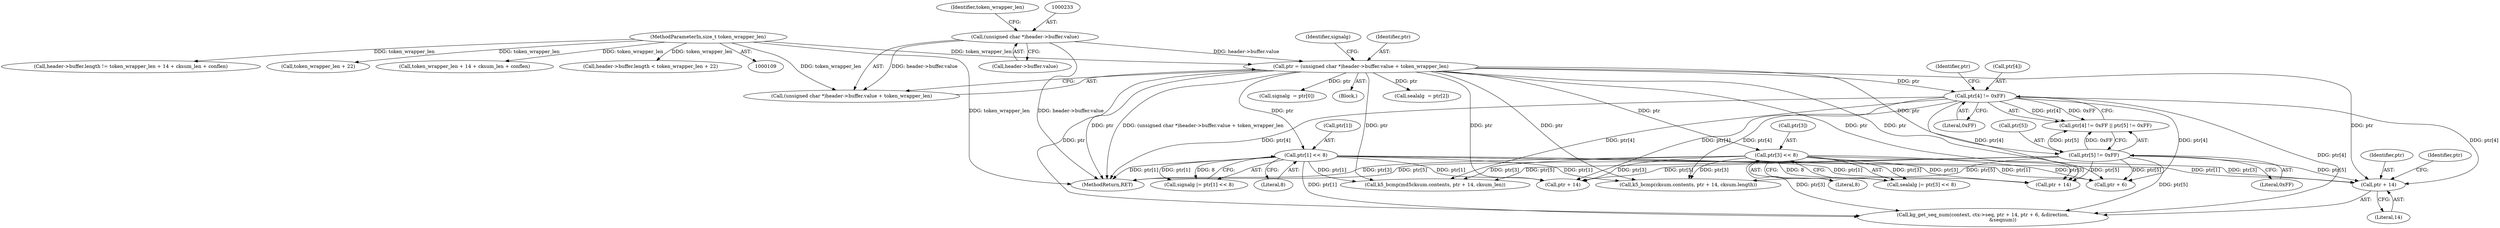 digraph "0_krb5_e6ae703ae597d798e310368d52b8f38ee11c6a73_0@pointer" {
"1000408" [label="(Call,ptr + 14)"];
"1000247" [label="(Call,ptr[1] << 8)"];
"1000229" [label="(Call,ptr = (unsigned char *)header->buffer.value + token_wrapper_len)"];
"1000232" [label="(Call,(unsigned char *)header->buffer.value)"];
"1000115" [label="(MethodParameterIn,size_t token_wrapper_len)"];
"1000259" [label="(Call,ptr[3] << 8)"];
"1000266" [label="(Call,ptr[4] != 0xFF)"];
"1000271" [label="(Call,ptr[5] != 0xFF)"];
"1000730" [label="(Call,k5_bcmp(md5cksum.contents, ptr + 14, cksum_len))"];
"1000556" [label="(Call,header->buffer.length != token_wrapper_len + 14 + cksum_len + conflen)"];
"1000257" [label="(Call,sealalg |= ptr[3] << 8)"];
"1000239" [label="(Identifier,token_wrapper_len)"];
"1000275" [label="(Literal,0xFF)"];
"1000229" [label="(Call,ptr = (unsigned char *)header->buffer.value + token_wrapper_len)"];
"1000273" [label="(Identifier,ptr)"];
"1000270" [label="(Literal,0xFF)"];
"1000234" [label="(Call,header->buffer.value)"];
"1000251" [label="(Literal,8)"];
"1000219" [label="(Call,token_wrapper_len + 22)"];
"1000562" [label="(Call,token_wrapper_len + 14 + cksum_len + conflen)"];
"1000409" [label="(Identifier,ptr)"];
"1000245" [label="(Call,signalg |= ptr[1] << 8)"];
"1000412" [label="(Identifier,ptr)"];
"1000734" [label="(Call,ptr + 14)"];
"1000272" [label="(Call,ptr[5])"];
"1000271" [label="(Call,ptr[5] != 0xFF)"];
"1000854" [label="(MethodReturn,RET)"];
"1000715" [label="(Call,k5_bcmp(cksum.contents, ptr + 14, cksum.length))"];
"1000267" [label="(Call,ptr[4])"];
"1000265" [label="(Call,ptr[4] != 0xFF || ptr[5] != 0xFF)"];
"1000719" [label="(Call,ptr + 14)"];
"1000248" [label="(Call,ptr[1])"];
"1000241" [label="(Identifier,signalg)"];
"1000410" [label="(Literal,14)"];
"1000240" [label="(Call,signalg  = ptr[0])"];
"1000260" [label="(Call,ptr[3])"];
"1000119" [label="(Block,)"];
"1000263" [label="(Literal,8)"];
"1000231" [label="(Call,(unsigned char *)header->buffer.value + token_wrapper_len)"];
"1000259" [label="(Call,ptr[3] << 8)"];
"1000411" [label="(Call,ptr + 6)"];
"1000252" [label="(Call,sealalg  = ptr[2])"];
"1000408" [label="(Call,ptr + 14)"];
"1000403" [label="(Call,kg_get_seq_num(context, ctx->seq, ptr + 14, ptr + 6, &direction,\n                          &seqnum))"];
"1000115" [label="(MethodParameterIn,size_t token_wrapper_len)"];
"1000266" [label="(Call,ptr[4] != 0xFF)"];
"1000230" [label="(Identifier,ptr)"];
"1000247" [label="(Call,ptr[1] << 8)"];
"1000213" [label="(Call,header->buffer.length < token_wrapper_len + 22)"];
"1000232" [label="(Call,(unsigned char *)header->buffer.value)"];
"1000408" -> "1000403"  [label="AST: "];
"1000408" -> "1000410"  [label="CFG: "];
"1000409" -> "1000408"  [label="AST: "];
"1000410" -> "1000408"  [label="AST: "];
"1000412" -> "1000408"  [label="CFG: "];
"1000247" -> "1000408"  [label="DDG: ptr[1]"];
"1000259" -> "1000408"  [label="DDG: ptr[3]"];
"1000266" -> "1000408"  [label="DDG: ptr[4]"];
"1000271" -> "1000408"  [label="DDG: ptr[5]"];
"1000229" -> "1000408"  [label="DDG: ptr"];
"1000247" -> "1000245"  [label="AST: "];
"1000247" -> "1000251"  [label="CFG: "];
"1000248" -> "1000247"  [label="AST: "];
"1000251" -> "1000247"  [label="AST: "];
"1000245" -> "1000247"  [label="CFG: "];
"1000247" -> "1000854"  [label="DDG: ptr[1]"];
"1000247" -> "1000245"  [label="DDG: ptr[1]"];
"1000247" -> "1000245"  [label="DDG: 8"];
"1000229" -> "1000247"  [label="DDG: ptr"];
"1000247" -> "1000403"  [label="DDG: ptr[1]"];
"1000247" -> "1000411"  [label="DDG: ptr[1]"];
"1000247" -> "1000715"  [label="DDG: ptr[1]"];
"1000247" -> "1000719"  [label="DDG: ptr[1]"];
"1000247" -> "1000730"  [label="DDG: ptr[1]"];
"1000247" -> "1000734"  [label="DDG: ptr[1]"];
"1000229" -> "1000119"  [label="AST: "];
"1000229" -> "1000231"  [label="CFG: "];
"1000230" -> "1000229"  [label="AST: "];
"1000231" -> "1000229"  [label="AST: "];
"1000241" -> "1000229"  [label="CFG: "];
"1000229" -> "1000854"  [label="DDG: (unsigned char *)header->buffer.value + token_wrapper_len"];
"1000229" -> "1000854"  [label="DDG: ptr"];
"1000232" -> "1000229"  [label="DDG: header->buffer.value"];
"1000115" -> "1000229"  [label="DDG: token_wrapper_len"];
"1000229" -> "1000240"  [label="DDG: ptr"];
"1000229" -> "1000252"  [label="DDG: ptr"];
"1000229" -> "1000259"  [label="DDG: ptr"];
"1000229" -> "1000266"  [label="DDG: ptr"];
"1000229" -> "1000271"  [label="DDG: ptr"];
"1000229" -> "1000403"  [label="DDG: ptr"];
"1000229" -> "1000411"  [label="DDG: ptr"];
"1000229" -> "1000715"  [label="DDG: ptr"];
"1000229" -> "1000719"  [label="DDG: ptr"];
"1000229" -> "1000730"  [label="DDG: ptr"];
"1000229" -> "1000734"  [label="DDG: ptr"];
"1000232" -> "1000231"  [label="AST: "];
"1000232" -> "1000234"  [label="CFG: "];
"1000233" -> "1000232"  [label="AST: "];
"1000234" -> "1000232"  [label="AST: "];
"1000239" -> "1000232"  [label="CFG: "];
"1000232" -> "1000854"  [label="DDG: header->buffer.value"];
"1000232" -> "1000231"  [label="DDG: header->buffer.value"];
"1000115" -> "1000109"  [label="AST: "];
"1000115" -> "1000854"  [label="DDG: token_wrapper_len"];
"1000115" -> "1000213"  [label="DDG: token_wrapper_len"];
"1000115" -> "1000219"  [label="DDG: token_wrapper_len"];
"1000115" -> "1000231"  [label="DDG: token_wrapper_len"];
"1000115" -> "1000556"  [label="DDG: token_wrapper_len"];
"1000115" -> "1000562"  [label="DDG: token_wrapper_len"];
"1000259" -> "1000257"  [label="AST: "];
"1000259" -> "1000263"  [label="CFG: "];
"1000260" -> "1000259"  [label="AST: "];
"1000263" -> "1000259"  [label="AST: "];
"1000257" -> "1000259"  [label="CFG: "];
"1000259" -> "1000854"  [label="DDG: ptr[3]"];
"1000259" -> "1000257"  [label="DDG: ptr[3]"];
"1000259" -> "1000257"  [label="DDG: 8"];
"1000259" -> "1000403"  [label="DDG: ptr[3]"];
"1000259" -> "1000411"  [label="DDG: ptr[3]"];
"1000259" -> "1000715"  [label="DDG: ptr[3]"];
"1000259" -> "1000719"  [label="DDG: ptr[3]"];
"1000259" -> "1000730"  [label="DDG: ptr[3]"];
"1000259" -> "1000734"  [label="DDG: ptr[3]"];
"1000266" -> "1000265"  [label="AST: "];
"1000266" -> "1000270"  [label="CFG: "];
"1000267" -> "1000266"  [label="AST: "];
"1000270" -> "1000266"  [label="AST: "];
"1000273" -> "1000266"  [label="CFG: "];
"1000265" -> "1000266"  [label="CFG: "];
"1000266" -> "1000854"  [label="DDG: ptr[4]"];
"1000266" -> "1000265"  [label="DDG: ptr[4]"];
"1000266" -> "1000265"  [label="DDG: 0xFF"];
"1000266" -> "1000403"  [label="DDG: ptr[4]"];
"1000266" -> "1000411"  [label="DDG: ptr[4]"];
"1000266" -> "1000715"  [label="DDG: ptr[4]"];
"1000266" -> "1000719"  [label="DDG: ptr[4]"];
"1000266" -> "1000730"  [label="DDG: ptr[4]"];
"1000266" -> "1000734"  [label="DDG: ptr[4]"];
"1000271" -> "1000265"  [label="AST: "];
"1000271" -> "1000275"  [label="CFG: "];
"1000272" -> "1000271"  [label="AST: "];
"1000275" -> "1000271"  [label="AST: "];
"1000265" -> "1000271"  [label="CFG: "];
"1000271" -> "1000854"  [label="DDG: ptr[5]"];
"1000271" -> "1000265"  [label="DDG: ptr[5]"];
"1000271" -> "1000265"  [label="DDG: 0xFF"];
"1000271" -> "1000403"  [label="DDG: ptr[5]"];
"1000271" -> "1000411"  [label="DDG: ptr[5]"];
"1000271" -> "1000715"  [label="DDG: ptr[5]"];
"1000271" -> "1000719"  [label="DDG: ptr[5]"];
"1000271" -> "1000730"  [label="DDG: ptr[5]"];
"1000271" -> "1000734"  [label="DDG: ptr[5]"];
}

